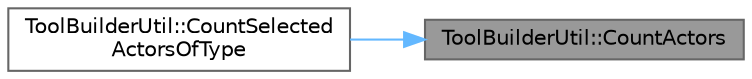 digraph "ToolBuilderUtil::CountActors"
{
 // INTERACTIVE_SVG=YES
 // LATEX_PDF_SIZE
  bgcolor="transparent";
  edge [fontname=Helvetica,fontsize=10,labelfontname=Helvetica,labelfontsize=10];
  node [fontname=Helvetica,fontsize=10,shape=box,height=0.2,width=0.4];
  rankdir="RL";
  Node1 [id="Node000001",label="ToolBuilderUtil::CountActors",height=0.2,width=0.4,color="gray40", fillcolor="grey60", style="filled", fontcolor="black",tooltip="Count number of selected Actors that pass predicate."];
  Node1 -> Node2 [id="edge1_Node000001_Node000002",dir="back",color="steelblue1",style="solid",tooltip=" "];
  Node2 [id="Node000002",label="ToolBuilderUtil::CountSelected\lActorsOfType",height=0.2,width=0.4,color="grey40", fillcolor="white", style="filled",URL="$de/d3e/namespaceToolBuilderUtil.html#ae52ec65b46ade2e1a470ccc6076c99ea",tooltip="Count number of selected Actors of given type."];
}
